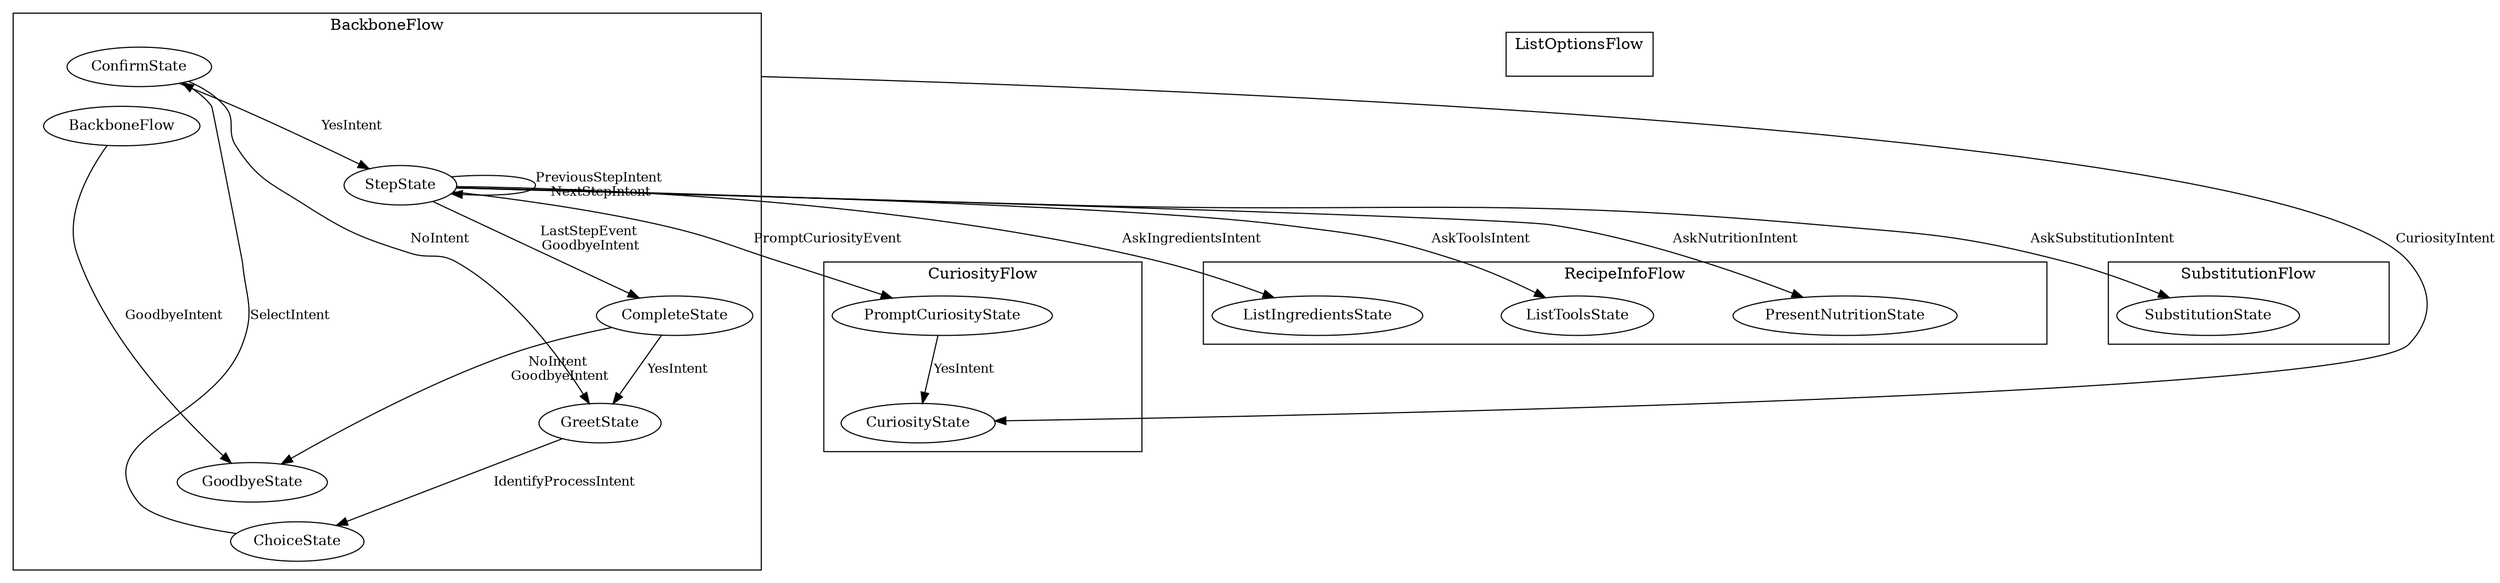 digraph {
   compound=true;
   fontsize=14;
   edge[weight=0.3, fontsize=12];
   node[fontsize=13];
   nodesep=1;
   ranksep=0.5;
   BackboneFlowDummyNode[style=invis, width=0, height=0, label=""];
   ListOptionsFlowDummyNode[style=invis, width=0, height=0, label=""];
   CuriosityFlowDummyNode[style=invis, width=0, height=0, label=""];
   RecipeInfoFlowDummyNode[style=invis, width=0, height=0, label=""];
   SubstitutionFlowDummyNode[style=invis, width=0, height=0, label=""];

   subgraph cluster_BackboneFlow {
      label = "BackboneFlow";
      BackboneFlowDummyNode;
      ConfirmState -> GreetState [label="NoIntent"];
      CompleteState -> GreetState [label="YesIntent"];
      GreetState -> ChoiceState [label="IdentifyProcessIntent"];
      ConfirmState -> StepState [label="YesIntent"];
      StepState -> StepState [label="PreviousStepIntent\n NextStepIntent"];
      StepState -> CompleteState [label="LastStepEvent\n GoodbyeIntent"];
      ChoiceState -> ConfirmState [label="SelectIntent"];
      CompleteState -> GoodbyeState [label="NoIntent\n GoodbyeIntent"];
      BackboneFlow -> GoodbyeState [label="GoodbyeIntent"];
   }
   subgraph cluster_ListOptionsFlow {
      label = "ListOptionsFlow";
      ListOptionsFlowDummyNode;
   }
   subgraph cluster_CuriosityFlow {
      label = "CuriosityFlow";
      CuriosityFlowDummyNode;
      StepState -> PromptCuriosityState [label="PromptCuriosityEvent"];
      PromptCuriosityState -> CuriosityState [label="YesIntent"];
      BackboneFlowDummyNode -> CuriosityState [label="CuriosityIntent", ltail= "cluster_BackboneFlow"];
   }
   subgraph cluster_RecipeInfoFlow {
      label = "RecipeInfoFlow";
      RecipeInfoFlowDummyNode;
      StepState -> ListIngredientsState [label="AskIngredientsIntent"];
      StepState -> ListToolsState [label="AskToolsIntent"];
      StepState -> PresentNutritionState [label="AskNutritionIntent"];
   }
   subgraph cluster_SubstitutionFlow {
      label = "SubstitutionFlow";
      SubstitutionFlowDummyNode;
      StepState -> SubstitutionState [label="AskSubstitutionIntent"];
   }
}